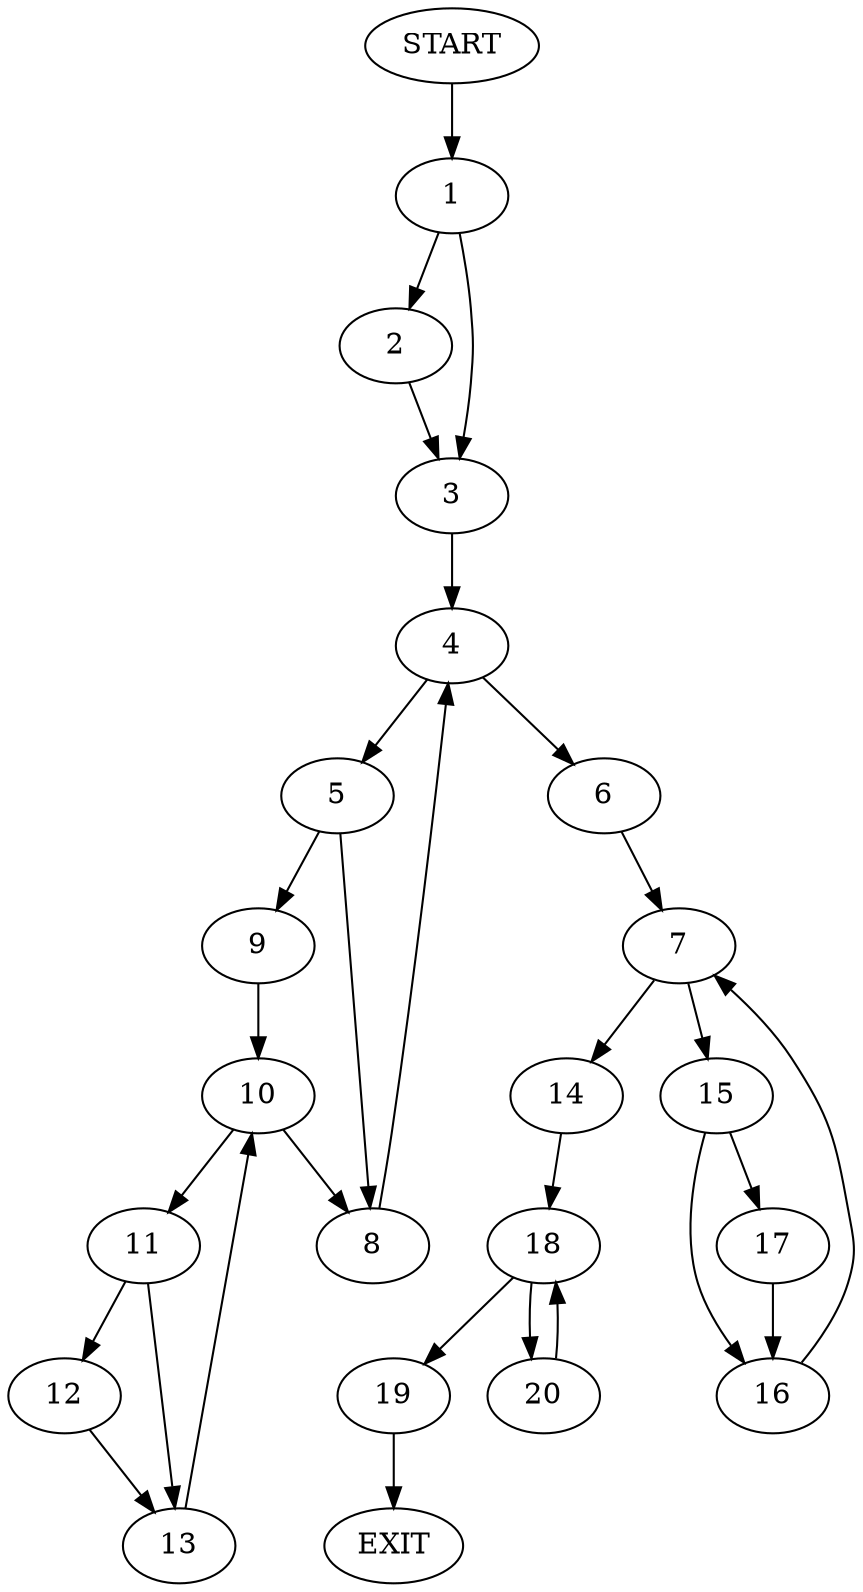 digraph {
0 [label="START"]
21 [label="EXIT"]
0 -> 1
1 -> 2
1 -> 3
3 -> 4
2 -> 3
4 -> 5
4 -> 6
6 -> 7
5 -> 8
5 -> 9
8 -> 4
9 -> 10
10 -> 8
10 -> 11
11 -> 12
11 -> 13
13 -> 10
12 -> 13
7 -> 14
7 -> 15
15 -> 16
15 -> 17
14 -> 18
17 -> 16
16 -> 7
18 -> 19
18 -> 20
19 -> 21
20 -> 18
}
